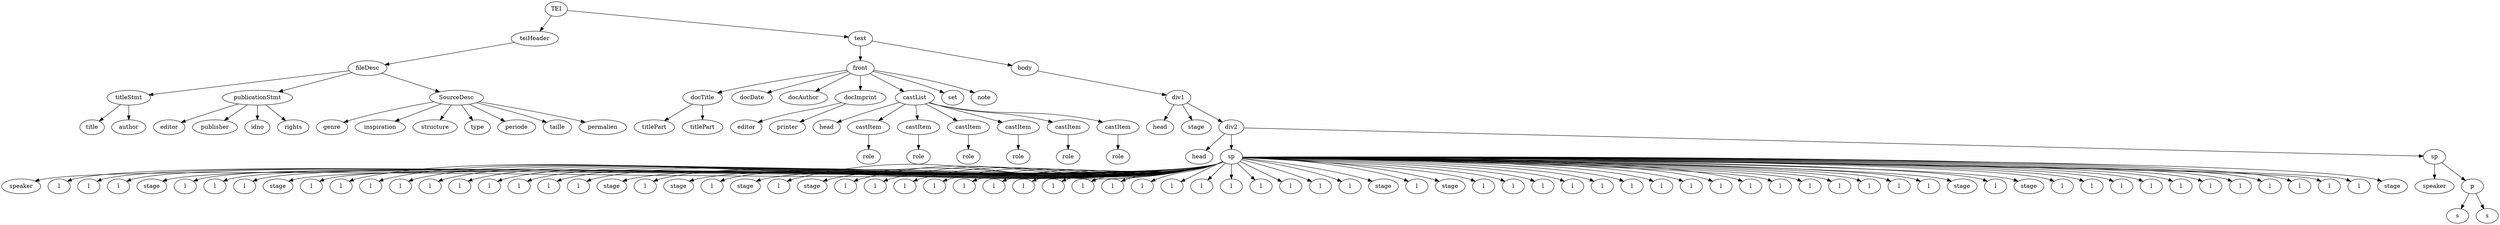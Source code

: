 digraph Tree {
	"t0" [label = "TEI"];
	"t1" [label = "teiHeader"];
	"t2" [label = "fileDesc"];
	"t3" [label = "titleStmt"];
	"t4" [label = "title"];
	"t5" [label = "author"];
	"t6" [label = "publicationStmt"];
	"t7" [label = "editor"];
	"t8" [label = "publisher"];
	"t9" [label = "idno"];
	"t10" [label = "rights"];
	"t11" [label = "SourceDesc"];
	"t12" [label = "genre"];
	"t13" [label = "inspiration"];
	"t14" [label = "structure"];
	"t15" [label = "type"];
	"t16" [label = "periode"];
	"t17" [label = "taille"];
	"t18" [label = "permalien"];
	"t19" [label = "text"];
	"t20" [label = "front"];
	"t21" [label = "docTitle"];
	"t22" [label = "titlePart"];
	"t23" [label = "titlePart"];
	"t24" [label = "docDate"];
	"t25" [label = "docAuthor"];
	"t26" [label = "docImprint"];
	"t27" [label = "editor"];
	"t28" [label = "printer"];
	"t29" [label = "castList"];
	"t30" [label = "head"];
	"t31" [label = "castItem"];
	"t32" [label = "role"];
	"t33" [label = "castItem"];
	"t34" [label = "role"];
	"t35" [label = "castItem"];
	"t36" [label = "role"];
	"t37" [label = "castItem"];
	"t38" [label = "role"];
	"t39" [label = "castItem"];
	"t40" [label = "role"];
	"t41" [label = "castItem"];
	"t42" [label = "role"];
	"t43" [label = "set"];
	"t44" [label = "note"];
	"t45" [label = "body"];
	"t46" [label = "div1"];
	"t47" [label = "head"];
	"t48" [label = "stage"];
	"t49" [label = "div2"];
	"t50" [label = "head"];
	"t51" [label = "sp"];
	"t52" [label = "speaker"];
	"t53" [label = "l"];
	"t54" [label = "l"];
	"t55" [label = "l"];
	"t56" [label = "stage"];
	"t57" [label = "l"];
	"t58" [label = "l"];
	"t59" [label = "l"];
	"t60" [label = "stage"];
	"t61" [label = "l"];
	"t62" [label = "l"];
	"t63" [label = "l"];
	"t64" [label = "l"];
	"t65" [label = "l"];
	"t66" [label = "l"];
	"t67" [label = "l"];
	"t68" [label = "l"];
	"t69" [label = "l"];
	"t70" [label = "l"];
	"t71" [label = "stage"];
	"t72" [label = "l"];
	"t73" [label = "stage"];
	"t74" [label = "l"];
	"t75" [label = "stage"];
	"t76" [label = "l"];
	"t77" [label = "stage"];
	"t78" [label = "l"];
	"t79" [label = "l"];
	"t80" [label = "l"];
	"t81" [label = "l"];
	"t82" [label = "l"];
	"t83" [label = "l"];
	"t84" [label = "l"];
	"t85" [label = "l"];
	"t86" [label = "l"];
	"t87" [label = "l"];
	"t88" [label = "l"];
	"t89" [label = "l"];
	"t90" [label = "l"];
	"t91" [label = "l"];
	"t92" [label = "l"];
	"t93" [label = "l"];
	"t94" [label = "l"];
	"t95" [label = "l"];
	"t96" [label = "stage"];
	"t97" [label = "l"];
	"t98" [label = "stage"];
	"t99" [label = "l"];
	"t100" [label = "l"];
	"t101" [label = "l"];
	"t102" [label = "l"];
	"t103" [label = "l"];
	"t104" [label = "l"];
	"t105" [label = "l"];
	"t106" [label = "l"];
	"t107" [label = "l"];
	"t108" [label = "l"];
	"t109" [label = "l"];
	"t110" [label = "l"];
	"t111" [label = "l"];
	"t112" [label = "l"];
	"t113" [label = "l"];
	"t114" [label = "l"];
	"t115" [label = "stage"];
	"t116" [label = "l"];
	"t117" [label = "stage"];
	"t118" [label = "l"];
	"t119" [label = "l"];
	"t120" [label = "l"];
	"t121" [label = "l"];
	"t122" [label = "l"];
	"t123" [label = "l"];
	"t124" [label = "l"];
	"t125" [label = "l"];
	"t126" [label = "l"];
	"t127" [label = "l"];
	"t128" [label = "l"];
	"t129" [label = "stage"];
	"t130" [label = "sp"];
	"t131" [label = "speaker"];
	"t132" [label = "p"];
	"t133" [label = "s"];
	"t134" [label = "s"];
	"t0" -> "t1";
	"t1" -> "t2";
	"t2" -> "t3";
	"t3" -> "t4";
	"t3" -> "t5";
	"t2" -> "t6";
	"t6" -> "t7";
	"t6" -> "t8";
	"t6" -> "t9";
	"t6" -> "t10";
	"t2" -> "t11";
	"t11" -> "t12";
	"t11" -> "t13";
	"t11" -> "t14";
	"t11" -> "t15";
	"t11" -> "t16";
	"t11" -> "t17";
	"t11" -> "t18";
	"t0" -> "t19";
	"t19" -> "t20";
	"t20" -> "t21";
	"t21" -> "t22";
	"t21" -> "t23";
	"t20" -> "t24";
	"t20" -> "t25";
	"t20" -> "t26";
	"t26" -> "t27";
	"t26" -> "t28";
	"t20" -> "t29";
	"t29" -> "t30";
	"t29" -> "t31";
	"t31" -> "t32";
	"t29" -> "t33";
	"t33" -> "t34";
	"t29" -> "t35";
	"t35" -> "t36";
	"t29" -> "t37";
	"t37" -> "t38";
	"t29" -> "t39";
	"t39" -> "t40";
	"t29" -> "t41";
	"t41" -> "t42";
	"t20" -> "t43";
	"t20" -> "t44";
	"t19" -> "t45";
	"t45" -> "t46";
	"t46" -> "t47";
	"t46" -> "t48";
	"t46" -> "t49";
	"t49" -> "t50";
	"t49" -> "t51";
	"t51" -> "t52";
	"t51" -> "t53";
	"t51" -> "t54";
	"t51" -> "t55";
	"t51" -> "t56";
	"t51" -> "t57";
	"t51" -> "t58";
	"t51" -> "t59";
	"t51" -> "t60";
	"t51" -> "t61";
	"t51" -> "t62";
	"t51" -> "t63";
	"t51" -> "t64";
	"t51" -> "t65";
	"t51" -> "t66";
	"t51" -> "t67";
	"t51" -> "t68";
	"t51" -> "t69";
	"t51" -> "t70";
	"t51" -> "t71";
	"t51" -> "t72";
	"t51" -> "t73";
	"t51" -> "t74";
	"t51" -> "t75";
	"t51" -> "t76";
	"t51" -> "t77";
	"t51" -> "t78";
	"t51" -> "t79";
	"t51" -> "t80";
	"t51" -> "t81";
	"t51" -> "t82";
	"t51" -> "t83";
	"t51" -> "t84";
	"t51" -> "t85";
	"t51" -> "t86";
	"t51" -> "t87";
	"t51" -> "t88";
	"t51" -> "t89";
	"t51" -> "t90";
	"t51" -> "t91";
	"t51" -> "t92";
	"t51" -> "t93";
	"t51" -> "t94";
	"t51" -> "t95";
	"t51" -> "t96";
	"t51" -> "t97";
	"t51" -> "t98";
	"t51" -> "t99";
	"t51" -> "t100";
	"t51" -> "t101";
	"t51" -> "t102";
	"t51" -> "t103";
	"t51" -> "t104";
	"t51" -> "t105";
	"t51" -> "t106";
	"t51" -> "t107";
	"t51" -> "t108";
	"t51" -> "t109";
	"t51" -> "t110";
	"t51" -> "t111";
	"t51" -> "t112";
	"t51" -> "t113";
	"t51" -> "t114";
	"t51" -> "t115";
	"t51" -> "t116";
	"t51" -> "t117";
	"t51" -> "t118";
	"t51" -> "t119";
	"t51" -> "t120";
	"t51" -> "t121";
	"t51" -> "t122";
	"t51" -> "t123";
	"t51" -> "t124";
	"t51" -> "t125";
	"t51" -> "t126";
	"t51" -> "t127";
	"t51" -> "t128";
	"t51" -> "t129";
	"t49" -> "t130";
	"t130" -> "t131";
	"t130" -> "t132";
	"t132" -> "t133";
	"t132" -> "t134";
}
